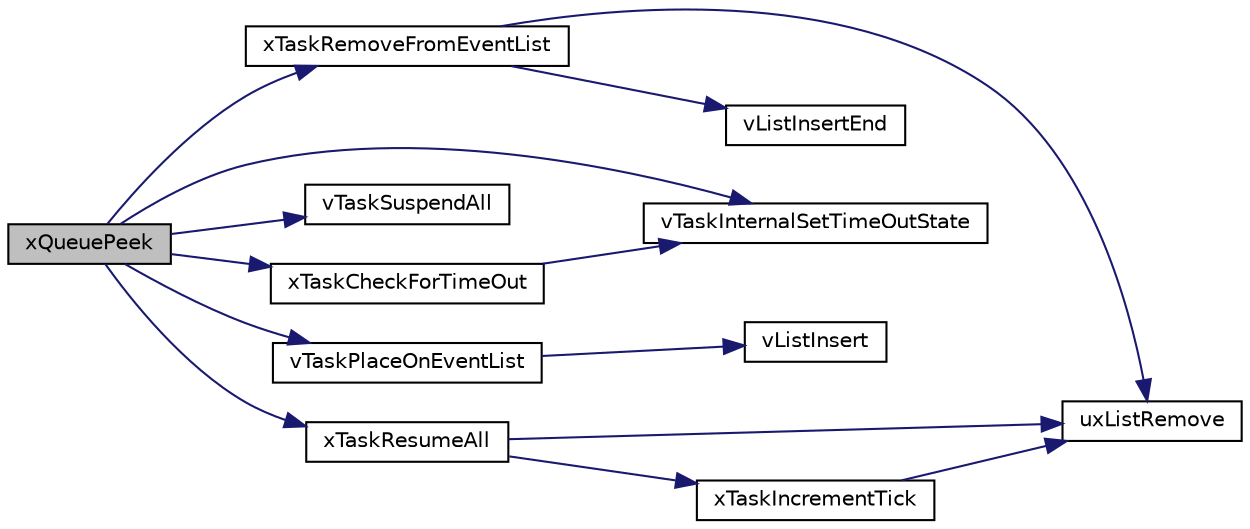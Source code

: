 digraph "xQueuePeek"
{
  edge [fontname="Helvetica",fontsize="10",labelfontname="Helvetica",labelfontsize="10"];
  node [fontname="Helvetica",fontsize="10",shape=record];
  rankdir="LR";
  Node1 [label="xQueuePeek",height=0.2,width=0.4,color="black", fillcolor="grey75", style="filled" fontcolor="black"];
  Node1 -> Node2 [color="midnightblue",fontsize="10",style="solid",fontname="Helvetica"];
  Node2 [label="xTaskRemoveFromEventList",height=0.2,width=0.4,color="black", fillcolor="white", style="filled",URL="$tasks_8c.html#a6d21c9054b62d8bc1bfb2724e11578d9"];
  Node2 -> Node3 [color="midnightblue",fontsize="10",style="solid",fontname="Helvetica"];
  Node3 [label="uxListRemove",height=0.2,width=0.4,color="black", fillcolor="white", style="filled",URL="$list_8c.html#a274fdced76bbdd9d8a4c4840ded2920c"];
  Node2 -> Node4 [color="midnightblue",fontsize="10",style="solid",fontname="Helvetica"];
  Node4 [label="vListInsertEnd",height=0.2,width=0.4,color="black", fillcolor="white", style="filled",URL="$list_8c.html#a3240bc0f43fcf755be02bfc6de7dc6ef"];
  Node1 -> Node5 [color="midnightblue",fontsize="10",style="solid",fontname="Helvetica"];
  Node5 [label="vTaskInternalSetTimeOutState",height=0.2,width=0.4,color="black", fillcolor="white", style="filled",URL="$tasks_8c.html#a91fbc7c4b65e32fae51b7d43ebdcb131"];
  Node1 -> Node6 [color="midnightblue",fontsize="10",style="solid",fontname="Helvetica"];
  Node6 [label="vTaskSuspendAll",height=0.2,width=0.4,color="black", fillcolor="white", style="filled",URL="$tasks_8c.html#a084d232640bd1d04bcac0b8784417015"];
  Node1 -> Node7 [color="midnightblue",fontsize="10",style="solid",fontname="Helvetica"];
  Node7 [label="xTaskCheckForTimeOut",height=0.2,width=0.4,color="black", fillcolor="white", style="filled",URL="$tasks_8c.html#acfc8de487c86355713d0e8546506d9e4"];
  Node7 -> Node5 [color="midnightblue",fontsize="10",style="solid",fontname="Helvetica"];
  Node1 -> Node8 [color="midnightblue",fontsize="10",style="solid",fontname="Helvetica"];
  Node8 [label="vTaskPlaceOnEventList",height=0.2,width=0.4,color="black", fillcolor="white", style="filled",URL="$tasks_8c.html#adc9eb47ceecf7dd7ee325bebff9eafc5"];
  Node8 -> Node9 [color="midnightblue",fontsize="10",style="solid",fontname="Helvetica"];
  Node9 [label="vListInsert",height=0.2,width=0.4,color="black", fillcolor="white", style="filled",URL="$list_8c.html#a28faa70d3ec4b4f39e53b0fc52d62ecf"];
  Node1 -> Node10 [color="midnightblue",fontsize="10",style="solid",fontname="Helvetica"];
  Node10 [label="xTaskResumeAll",height=0.2,width=0.4,color="black", fillcolor="white", style="filled",URL="$tasks_8c.html#adf830ea0f150fcdfdaa944667137f080"];
  Node10 -> Node3 [color="midnightblue",fontsize="10",style="solid",fontname="Helvetica"];
  Node10 -> Node11 [color="midnightblue",fontsize="10",style="solid",fontname="Helvetica"];
  Node11 [label="xTaskIncrementTick",height=0.2,width=0.4,color="black", fillcolor="white", style="filled",URL="$tasks_8c.html#a54f31e9aef0eb7b87e48c7d68ecc84c1"];
  Node11 -> Node3 [color="midnightblue",fontsize="10",style="solid",fontname="Helvetica"];
}
